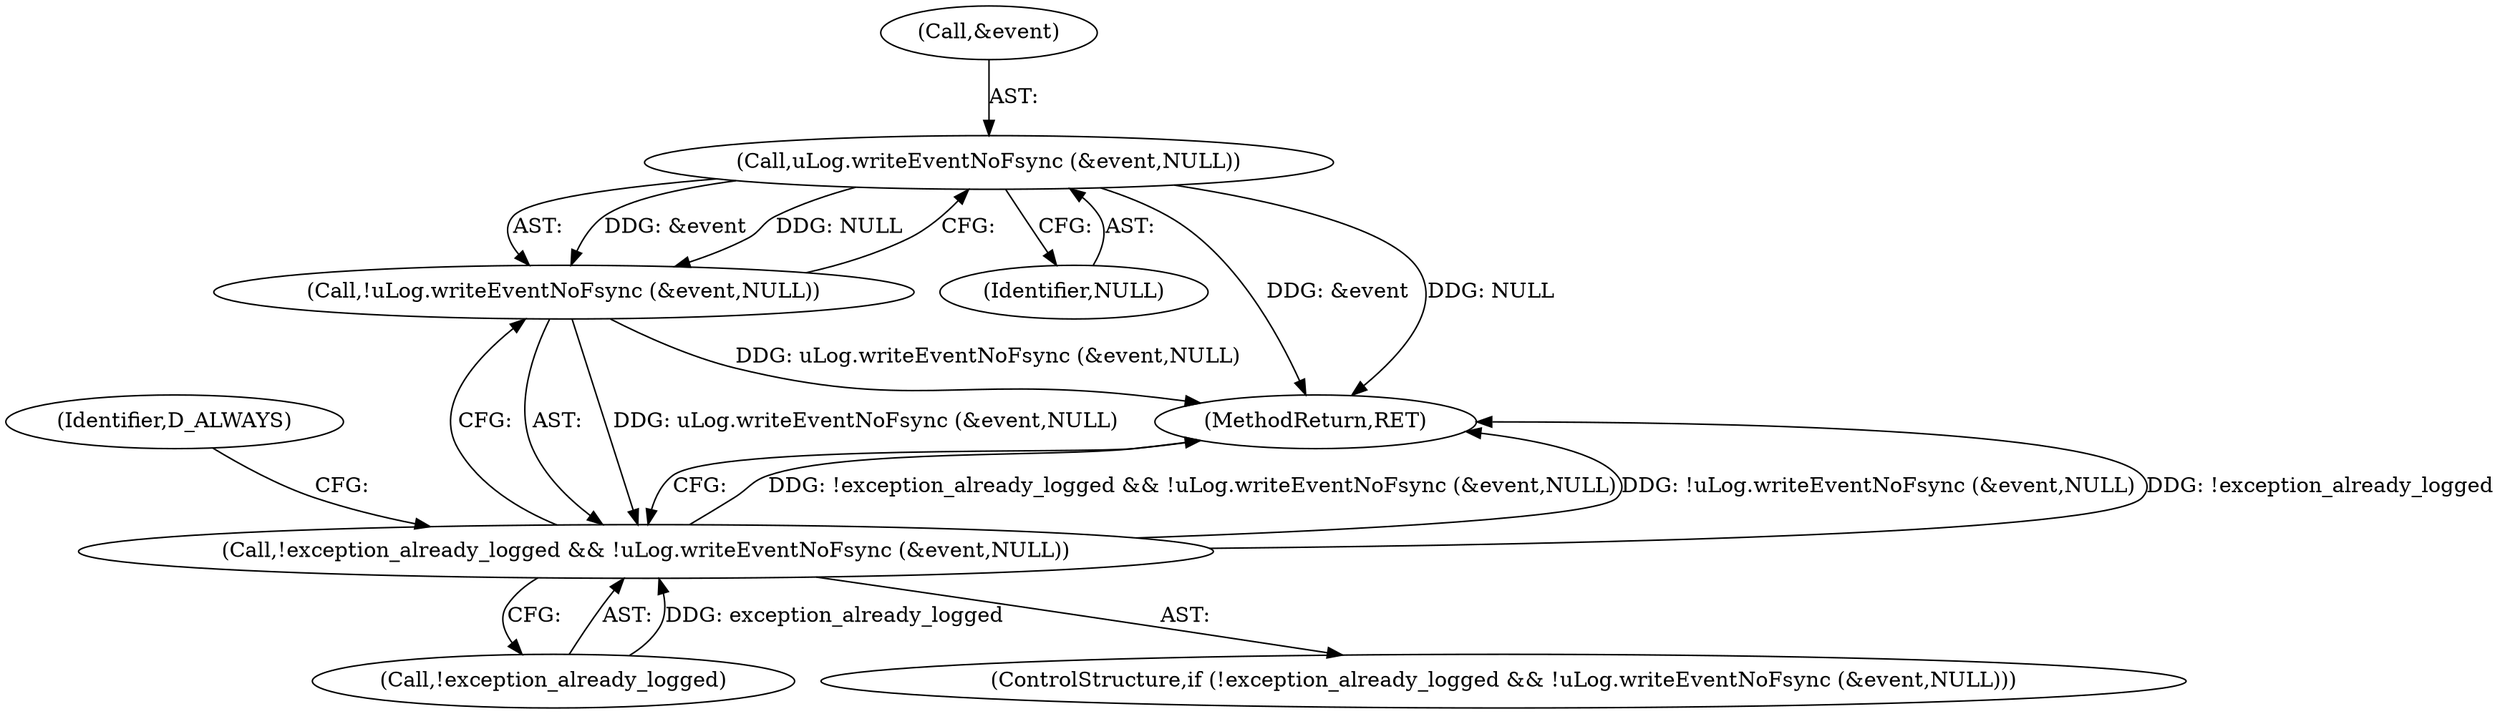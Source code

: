 digraph "0_htcondor_5e5571d1a431eb3c61977b6dd6ec90186ef79867_5@API" {
"1000168" [label="(Call,uLog.writeEventNoFsync (&event,NULL))"];
"1000167" [label="(Call,!uLog.writeEventNoFsync (&event,NULL))"];
"1000164" [label="(Call,!exception_already_logged && !uLog.writeEventNoFsync (&event,NULL))"];
"1000174" [label="(Identifier,D_ALWAYS)"];
"1000165" [label="(Call,!exception_already_logged)"];
"1000168" [label="(Call,uLog.writeEventNoFsync (&event,NULL))"];
"1000164" [label="(Call,!exception_already_logged && !uLog.writeEventNoFsync (&event,NULL))"];
"1000171" [label="(Identifier,NULL)"];
"1000169" [label="(Call,&event)"];
"1000167" [label="(Call,!uLog.writeEventNoFsync (&event,NULL))"];
"1000176" [label="(MethodReturn,RET)"];
"1000163" [label="(ControlStructure,if (!exception_already_logged && !uLog.writeEventNoFsync (&event,NULL)))"];
"1000168" -> "1000167"  [label="AST: "];
"1000168" -> "1000171"  [label="CFG: "];
"1000169" -> "1000168"  [label="AST: "];
"1000171" -> "1000168"  [label="AST: "];
"1000167" -> "1000168"  [label="CFG: "];
"1000168" -> "1000176"  [label="DDG: &event"];
"1000168" -> "1000176"  [label="DDG: NULL"];
"1000168" -> "1000167"  [label="DDG: &event"];
"1000168" -> "1000167"  [label="DDG: NULL"];
"1000167" -> "1000164"  [label="AST: "];
"1000164" -> "1000167"  [label="CFG: "];
"1000167" -> "1000176"  [label="DDG: uLog.writeEventNoFsync (&event,NULL)"];
"1000167" -> "1000164"  [label="DDG: uLog.writeEventNoFsync (&event,NULL)"];
"1000164" -> "1000163"  [label="AST: "];
"1000164" -> "1000165"  [label="CFG: "];
"1000165" -> "1000164"  [label="AST: "];
"1000174" -> "1000164"  [label="CFG: "];
"1000176" -> "1000164"  [label="CFG: "];
"1000164" -> "1000176"  [label="DDG: !exception_already_logged && !uLog.writeEventNoFsync (&event,NULL)"];
"1000164" -> "1000176"  [label="DDG: !uLog.writeEventNoFsync (&event,NULL)"];
"1000164" -> "1000176"  [label="DDG: !exception_already_logged"];
"1000165" -> "1000164"  [label="DDG: exception_already_logged"];
}
